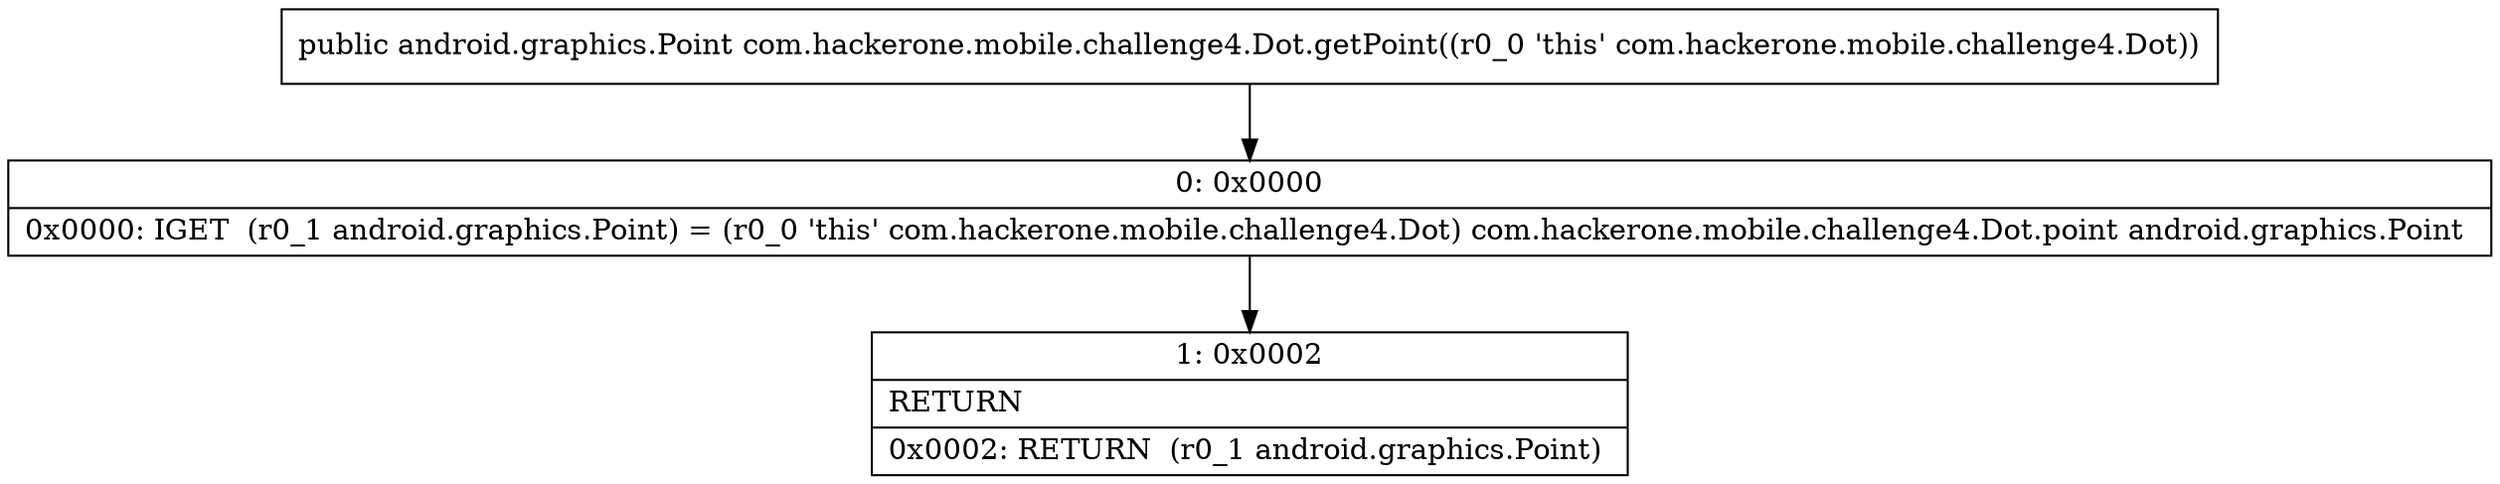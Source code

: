 digraph "CFG forcom.hackerone.mobile.challenge4.Dot.getPoint()Landroid\/graphics\/Point;" {
Node_0 [shape=record,label="{0\:\ 0x0000|0x0000: IGET  (r0_1 android.graphics.Point) = (r0_0 'this' com.hackerone.mobile.challenge4.Dot) com.hackerone.mobile.challenge4.Dot.point android.graphics.Point \l}"];
Node_1 [shape=record,label="{1\:\ 0x0002|RETURN\l|0x0002: RETURN  (r0_1 android.graphics.Point) \l}"];
MethodNode[shape=record,label="{public android.graphics.Point com.hackerone.mobile.challenge4.Dot.getPoint((r0_0 'this' com.hackerone.mobile.challenge4.Dot)) }"];
MethodNode -> Node_0;
Node_0 -> Node_1;
}

